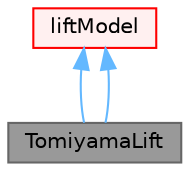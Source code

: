 digraph "TomiyamaLift"
{
 // LATEX_PDF_SIZE
  bgcolor="transparent";
  edge [fontname=Helvetica,fontsize=10,labelfontname=Helvetica,labelfontsize=10];
  node [fontname=Helvetica,fontsize=10,shape=box,height=0.2,width=0.4];
  Node1 [id="Node000001",label="TomiyamaLift",height=0.2,width=0.4,color="gray40", fillcolor="grey60", style="filled", fontcolor="black",tooltip="Lift model of Tomiyama et al."];
  Node2 -> Node1 [id="edge1_Node000001_Node000002",dir="back",color="steelblue1",style="solid",tooltip=" "];
  Node2 [id="Node000002",label="liftModel",height=0.2,width=0.4,color="red", fillcolor="#FFF0F0", style="filled",URL="$classFoam_1_1liftModel.html",tooltip=" "];
  Node2 -> Node1 [id="edge2_Node000001_Node000002",dir="back",color="steelblue1",style="solid",tooltip=" "];
}
